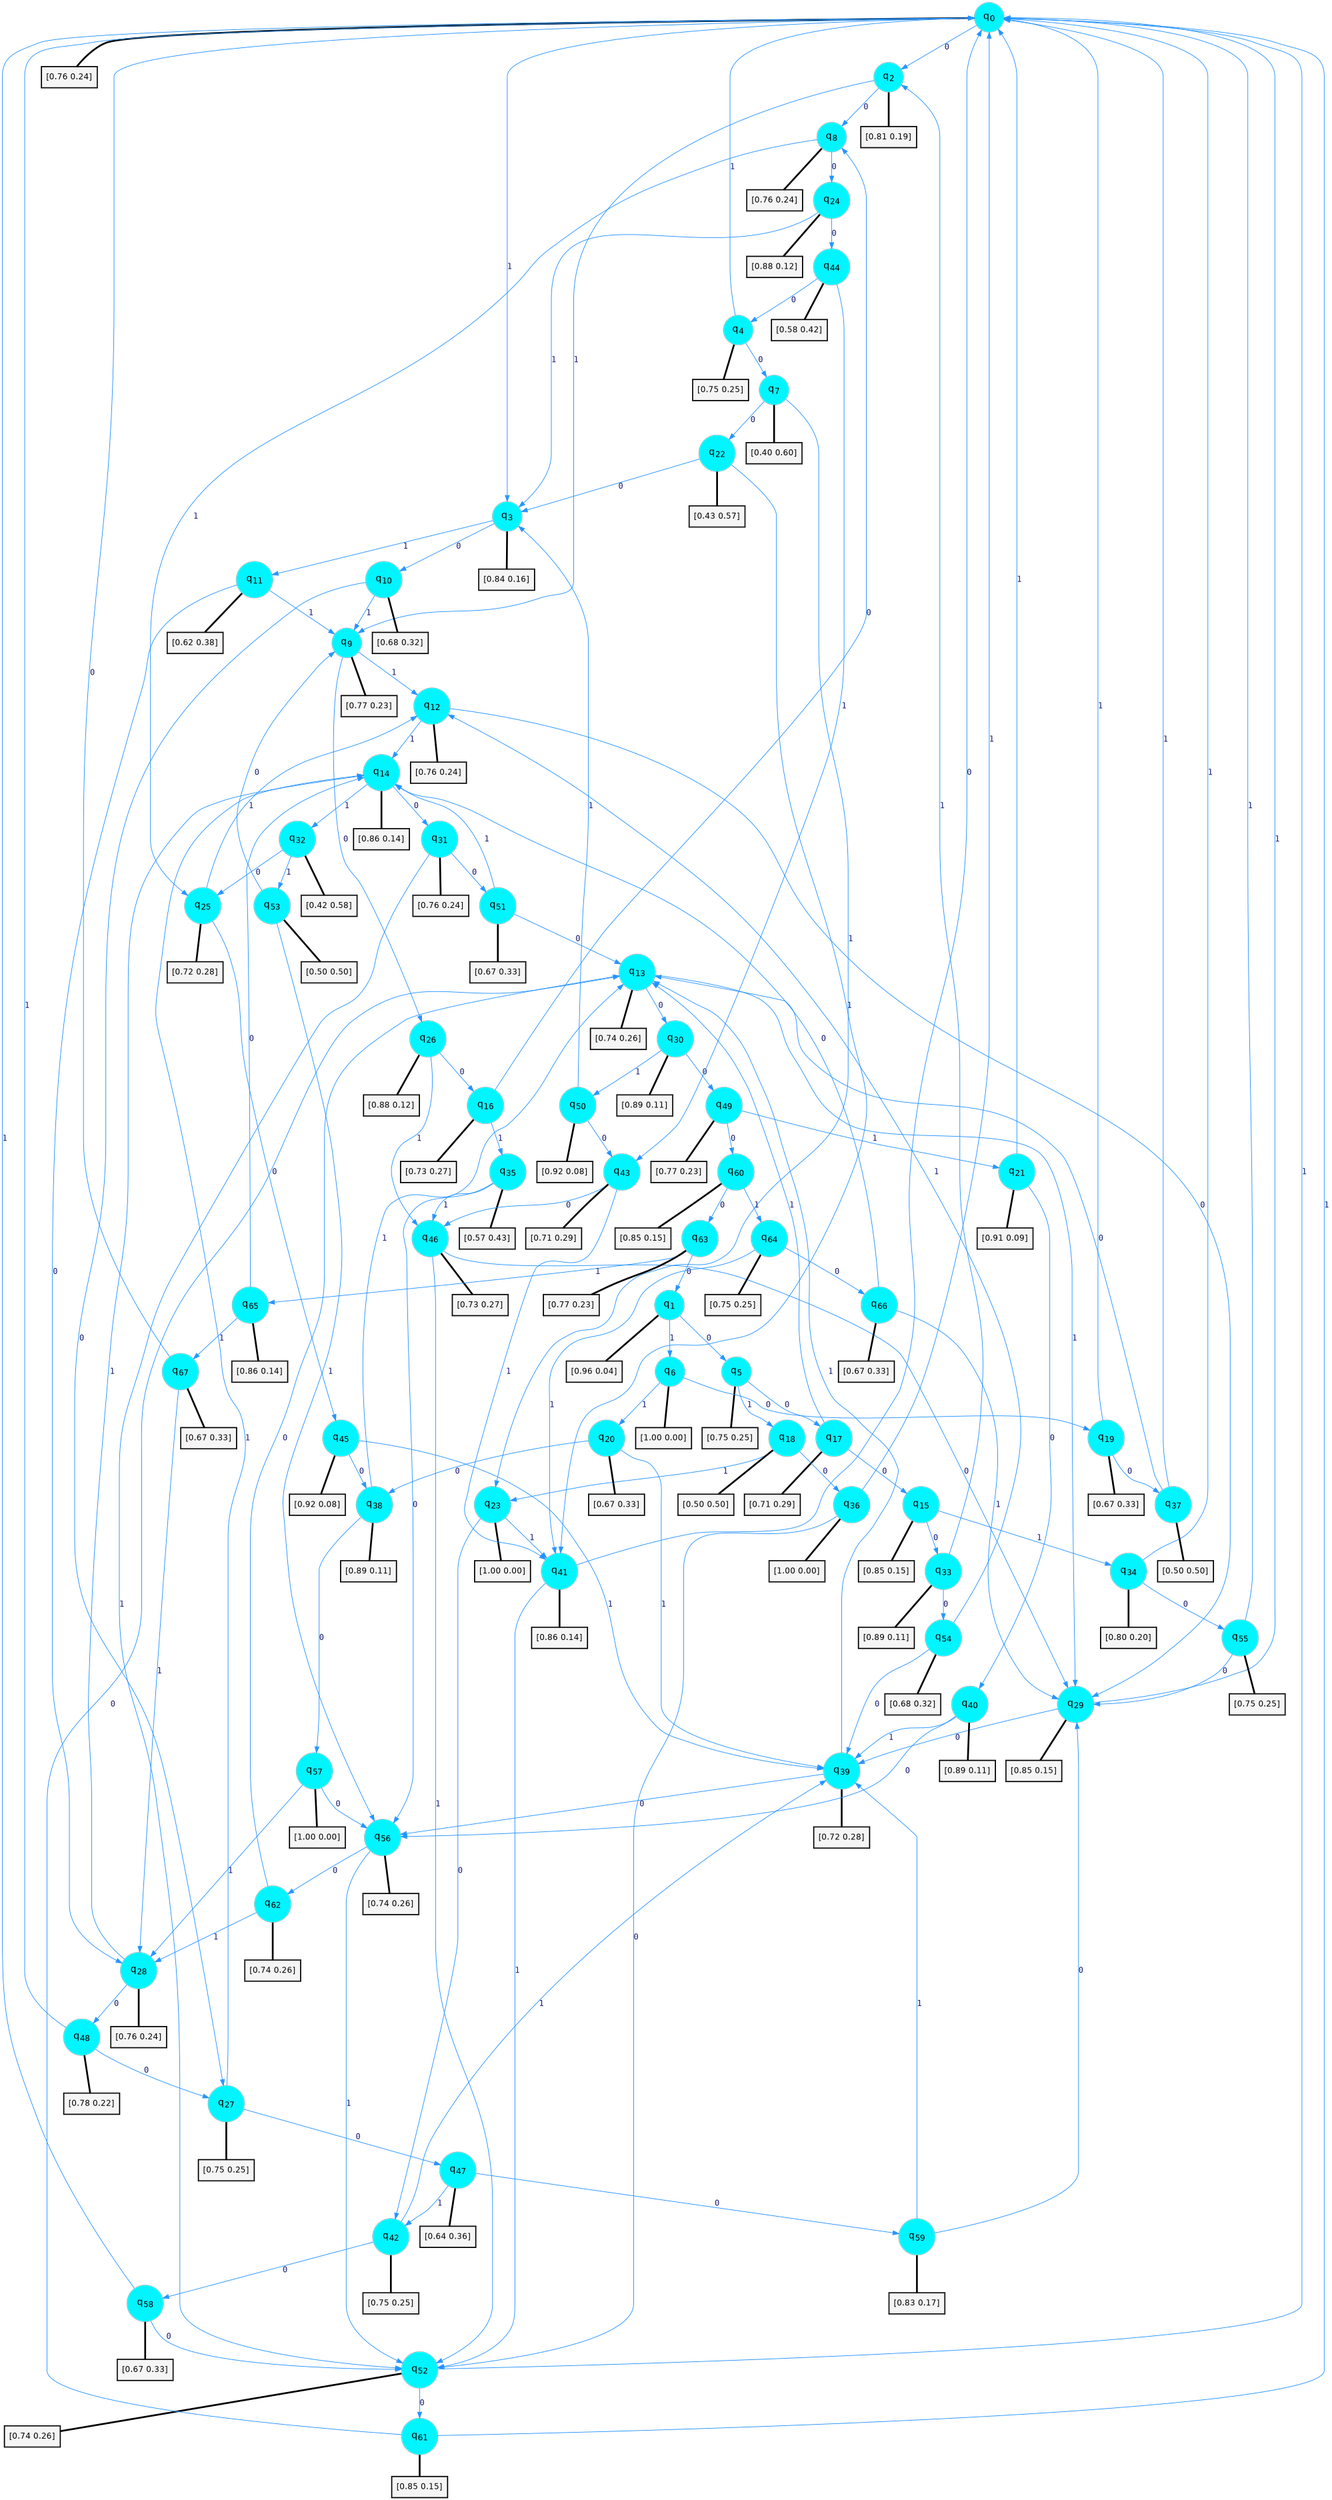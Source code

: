 digraph G {
graph [
bgcolor=transparent, dpi=300, rankdir=TD, size="40,25"];
node [
color=gray, fillcolor=turquoise1, fontcolor=black, fontname=Helvetica, fontsize=16, fontweight=bold, shape=circle, style=filled];
edge [
arrowsize=1, color=dodgerblue1, fontcolor=midnightblue, fontname=courier, fontweight=bold, penwidth=1, style=solid, weight=20];
0[label=<q<SUB>0</SUB>>];
1[label=<q<SUB>1</SUB>>];
2[label=<q<SUB>2</SUB>>];
3[label=<q<SUB>3</SUB>>];
4[label=<q<SUB>4</SUB>>];
5[label=<q<SUB>5</SUB>>];
6[label=<q<SUB>6</SUB>>];
7[label=<q<SUB>7</SUB>>];
8[label=<q<SUB>8</SUB>>];
9[label=<q<SUB>9</SUB>>];
10[label=<q<SUB>10</SUB>>];
11[label=<q<SUB>11</SUB>>];
12[label=<q<SUB>12</SUB>>];
13[label=<q<SUB>13</SUB>>];
14[label=<q<SUB>14</SUB>>];
15[label=<q<SUB>15</SUB>>];
16[label=<q<SUB>16</SUB>>];
17[label=<q<SUB>17</SUB>>];
18[label=<q<SUB>18</SUB>>];
19[label=<q<SUB>19</SUB>>];
20[label=<q<SUB>20</SUB>>];
21[label=<q<SUB>21</SUB>>];
22[label=<q<SUB>22</SUB>>];
23[label=<q<SUB>23</SUB>>];
24[label=<q<SUB>24</SUB>>];
25[label=<q<SUB>25</SUB>>];
26[label=<q<SUB>26</SUB>>];
27[label=<q<SUB>27</SUB>>];
28[label=<q<SUB>28</SUB>>];
29[label=<q<SUB>29</SUB>>];
30[label=<q<SUB>30</SUB>>];
31[label=<q<SUB>31</SUB>>];
32[label=<q<SUB>32</SUB>>];
33[label=<q<SUB>33</SUB>>];
34[label=<q<SUB>34</SUB>>];
35[label=<q<SUB>35</SUB>>];
36[label=<q<SUB>36</SUB>>];
37[label=<q<SUB>37</SUB>>];
38[label=<q<SUB>38</SUB>>];
39[label=<q<SUB>39</SUB>>];
40[label=<q<SUB>40</SUB>>];
41[label=<q<SUB>41</SUB>>];
42[label=<q<SUB>42</SUB>>];
43[label=<q<SUB>43</SUB>>];
44[label=<q<SUB>44</SUB>>];
45[label=<q<SUB>45</SUB>>];
46[label=<q<SUB>46</SUB>>];
47[label=<q<SUB>47</SUB>>];
48[label=<q<SUB>48</SUB>>];
49[label=<q<SUB>49</SUB>>];
50[label=<q<SUB>50</SUB>>];
51[label=<q<SUB>51</SUB>>];
52[label=<q<SUB>52</SUB>>];
53[label=<q<SUB>53</SUB>>];
54[label=<q<SUB>54</SUB>>];
55[label=<q<SUB>55</SUB>>];
56[label=<q<SUB>56</SUB>>];
57[label=<q<SUB>57</SUB>>];
58[label=<q<SUB>58</SUB>>];
59[label=<q<SUB>59</SUB>>];
60[label=<q<SUB>60</SUB>>];
61[label=<q<SUB>61</SUB>>];
62[label=<q<SUB>62</SUB>>];
63[label=<q<SUB>63</SUB>>];
64[label=<q<SUB>64</SUB>>];
65[label=<q<SUB>65</SUB>>];
66[label=<q<SUB>66</SUB>>];
67[label=<q<SUB>67</SUB>>];
68[label="[0.76 0.24]", shape=box,fontcolor=black, fontname=Helvetica, fontsize=14, penwidth=2, fillcolor=whitesmoke,color=black];
69[label="[0.96 0.04]", shape=box,fontcolor=black, fontname=Helvetica, fontsize=14, penwidth=2, fillcolor=whitesmoke,color=black];
70[label="[0.81 0.19]", shape=box,fontcolor=black, fontname=Helvetica, fontsize=14, penwidth=2, fillcolor=whitesmoke,color=black];
71[label="[0.84 0.16]", shape=box,fontcolor=black, fontname=Helvetica, fontsize=14, penwidth=2, fillcolor=whitesmoke,color=black];
72[label="[0.75 0.25]", shape=box,fontcolor=black, fontname=Helvetica, fontsize=14, penwidth=2, fillcolor=whitesmoke,color=black];
73[label="[0.75 0.25]", shape=box,fontcolor=black, fontname=Helvetica, fontsize=14, penwidth=2, fillcolor=whitesmoke,color=black];
74[label="[1.00 0.00]", shape=box,fontcolor=black, fontname=Helvetica, fontsize=14, penwidth=2, fillcolor=whitesmoke,color=black];
75[label="[0.40 0.60]", shape=box,fontcolor=black, fontname=Helvetica, fontsize=14, penwidth=2, fillcolor=whitesmoke,color=black];
76[label="[0.76 0.24]", shape=box,fontcolor=black, fontname=Helvetica, fontsize=14, penwidth=2, fillcolor=whitesmoke,color=black];
77[label="[0.77 0.23]", shape=box,fontcolor=black, fontname=Helvetica, fontsize=14, penwidth=2, fillcolor=whitesmoke,color=black];
78[label="[0.68 0.32]", shape=box,fontcolor=black, fontname=Helvetica, fontsize=14, penwidth=2, fillcolor=whitesmoke,color=black];
79[label="[0.62 0.38]", shape=box,fontcolor=black, fontname=Helvetica, fontsize=14, penwidth=2, fillcolor=whitesmoke,color=black];
80[label="[0.76 0.24]", shape=box,fontcolor=black, fontname=Helvetica, fontsize=14, penwidth=2, fillcolor=whitesmoke,color=black];
81[label="[0.74 0.26]", shape=box,fontcolor=black, fontname=Helvetica, fontsize=14, penwidth=2, fillcolor=whitesmoke,color=black];
82[label="[0.86 0.14]", shape=box,fontcolor=black, fontname=Helvetica, fontsize=14, penwidth=2, fillcolor=whitesmoke,color=black];
83[label="[0.85 0.15]", shape=box,fontcolor=black, fontname=Helvetica, fontsize=14, penwidth=2, fillcolor=whitesmoke,color=black];
84[label="[0.73 0.27]", shape=box,fontcolor=black, fontname=Helvetica, fontsize=14, penwidth=2, fillcolor=whitesmoke,color=black];
85[label="[0.71 0.29]", shape=box,fontcolor=black, fontname=Helvetica, fontsize=14, penwidth=2, fillcolor=whitesmoke,color=black];
86[label="[0.50 0.50]", shape=box,fontcolor=black, fontname=Helvetica, fontsize=14, penwidth=2, fillcolor=whitesmoke,color=black];
87[label="[0.67 0.33]", shape=box,fontcolor=black, fontname=Helvetica, fontsize=14, penwidth=2, fillcolor=whitesmoke,color=black];
88[label="[0.67 0.33]", shape=box,fontcolor=black, fontname=Helvetica, fontsize=14, penwidth=2, fillcolor=whitesmoke,color=black];
89[label="[0.91 0.09]", shape=box,fontcolor=black, fontname=Helvetica, fontsize=14, penwidth=2, fillcolor=whitesmoke,color=black];
90[label="[0.43 0.57]", shape=box,fontcolor=black, fontname=Helvetica, fontsize=14, penwidth=2, fillcolor=whitesmoke,color=black];
91[label="[1.00 0.00]", shape=box,fontcolor=black, fontname=Helvetica, fontsize=14, penwidth=2, fillcolor=whitesmoke,color=black];
92[label="[0.88 0.12]", shape=box,fontcolor=black, fontname=Helvetica, fontsize=14, penwidth=2, fillcolor=whitesmoke,color=black];
93[label="[0.72 0.28]", shape=box,fontcolor=black, fontname=Helvetica, fontsize=14, penwidth=2, fillcolor=whitesmoke,color=black];
94[label="[0.88 0.12]", shape=box,fontcolor=black, fontname=Helvetica, fontsize=14, penwidth=2, fillcolor=whitesmoke,color=black];
95[label="[0.75 0.25]", shape=box,fontcolor=black, fontname=Helvetica, fontsize=14, penwidth=2, fillcolor=whitesmoke,color=black];
96[label="[0.76 0.24]", shape=box,fontcolor=black, fontname=Helvetica, fontsize=14, penwidth=2, fillcolor=whitesmoke,color=black];
97[label="[0.85 0.15]", shape=box,fontcolor=black, fontname=Helvetica, fontsize=14, penwidth=2, fillcolor=whitesmoke,color=black];
98[label="[0.89 0.11]", shape=box,fontcolor=black, fontname=Helvetica, fontsize=14, penwidth=2, fillcolor=whitesmoke,color=black];
99[label="[0.76 0.24]", shape=box,fontcolor=black, fontname=Helvetica, fontsize=14, penwidth=2, fillcolor=whitesmoke,color=black];
100[label="[0.42 0.58]", shape=box,fontcolor=black, fontname=Helvetica, fontsize=14, penwidth=2, fillcolor=whitesmoke,color=black];
101[label="[0.89 0.11]", shape=box,fontcolor=black, fontname=Helvetica, fontsize=14, penwidth=2, fillcolor=whitesmoke,color=black];
102[label="[0.80 0.20]", shape=box,fontcolor=black, fontname=Helvetica, fontsize=14, penwidth=2, fillcolor=whitesmoke,color=black];
103[label="[0.57 0.43]", shape=box,fontcolor=black, fontname=Helvetica, fontsize=14, penwidth=2, fillcolor=whitesmoke,color=black];
104[label="[1.00 0.00]", shape=box,fontcolor=black, fontname=Helvetica, fontsize=14, penwidth=2, fillcolor=whitesmoke,color=black];
105[label="[0.50 0.50]", shape=box,fontcolor=black, fontname=Helvetica, fontsize=14, penwidth=2, fillcolor=whitesmoke,color=black];
106[label="[0.89 0.11]", shape=box,fontcolor=black, fontname=Helvetica, fontsize=14, penwidth=2, fillcolor=whitesmoke,color=black];
107[label="[0.72 0.28]", shape=box,fontcolor=black, fontname=Helvetica, fontsize=14, penwidth=2, fillcolor=whitesmoke,color=black];
108[label="[0.89 0.11]", shape=box,fontcolor=black, fontname=Helvetica, fontsize=14, penwidth=2, fillcolor=whitesmoke,color=black];
109[label="[0.86 0.14]", shape=box,fontcolor=black, fontname=Helvetica, fontsize=14, penwidth=2, fillcolor=whitesmoke,color=black];
110[label="[0.75 0.25]", shape=box,fontcolor=black, fontname=Helvetica, fontsize=14, penwidth=2, fillcolor=whitesmoke,color=black];
111[label="[0.71 0.29]", shape=box,fontcolor=black, fontname=Helvetica, fontsize=14, penwidth=2, fillcolor=whitesmoke,color=black];
112[label="[0.58 0.42]", shape=box,fontcolor=black, fontname=Helvetica, fontsize=14, penwidth=2, fillcolor=whitesmoke,color=black];
113[label="[0.92 0.08]", shape=box,fontcolor=black, fontname=Helvetica, fontsize=14, penwidth=2, fillcolor=whitesmoke,color=black];
114[label="[0.73 0.27]", shape=box,fontcolor=black, fontname=Helvetica, fontsize=14, penwidth=2, fillcolor=whitesmoke,color=black];
115[label="[0.64 0.36]", shape=box,fontcolor=black, fontname=Helvetica, fontsize=14, penwidth=2, fillcolor=whitesmoke,color=black];
116[label="[0.78 0.22]", shape=box,fontcolor=black, fontname=Helvetica, fontsize=14, penwidth=2, fillcolor=whitesmoke,color=black];
117[label="[0.77 0.23]", shape=box,fontcolor=black, fontname=Helvetica, fontsize=14, penwidth=2, fillcolor=whitesmoke,color=black];
118[label="[0.92 0.08]", shape=box,fontcolor=black, fontname=Helvetica, fontsize=14, penwidth=2, fillcolor=whitesmoke,color=black];
119[label="[0.67 0.33]", shape=box,fontcolor=black, fontname=Helvetica, fontsize=14, penwidth=2, fillcolor=whitesmoke,color=black];
120[label="[0.74 0.26]", shape=box,fontcolor=black, fontname=Helvetica, fontsize=14, penwidth=2, fillcolor=whitesmoke,color=black];
121[label="[0.50 0.50]", shape=box,fontcolor=black, fontname=Helvetica, fontsize=14, penwidth=2, fillcolor=whitesmoke,color=black];
122[label="[0.68 0.32]", shape=box,fontcolor=black, fontname=Helvetica, fontsize=14, penwidth=2, fillcolor=whitesmoke,color=black];
123[label="[0.75 0.25]", shape=box,fontcolor=black, fontname=Helvetica, fontsize=14, penwidth=2, fillcolor=whitesmoke,color=black];
124[label="[0.74 0.26]", shape=box,fontcolor=black, fontname=Helvetica, fontsize=14, penwidth=2, fillcolor=whitesmoke,color=black];
125[label="[1.00 0.00]", shape=box,fontcolor=black, fontname=Helvetica, fontsize=14, penwidth=2, fillcolor=whitesmoke,color=black];
126[label="[0.67 0.33]", shape=box,fontcolor=black, fontname=Helvetica, fontsize=14, penwidth=2, fillcolor=whitesmoke,color=black];
127[label="[0.83 0.17]", shape=box,fontcolor=black, fontname=Helvetica, fontsize=14, penwidth=2, fillcolor=whitesmoke,color=black];
128[label="[0.85 0.15]", shape=box,fontcolor=black, fontname=Helvetica, fontsize=14, penwidth=2, fillcolor=whitesmoke,color=black];
129[label="[0.85 0.15]", shape=box,fontcolor=black, fontname=Helvetica, fontsize=14, penwidth=2, fillcolor=whitesmoke,color=black];
130[label="[0.74 0.26]", shape=box,fontcolor=black, fontname=Helvetica, fontsize=14, penwidth=2, fillcolor=whitesmoke,color=black];
131[label="[0.77 0.23]", shape=box,fontcolor=black, fontname=Helvetica, fontsize=14, penwidth=2, fillcolor=whitesmoke,color=black];
132[label="[0.75 0.25]", shape=box,fontcolor=black, fontname=Helvetica, fontsize=14, penwidth=2, fillcolor=whitesmoke,color=black];
133[label="[0.86 0.14]", shape=box,fontcolor=black, fontname=Helvetica, fontsize=14, penwidth=2, fillcolor=whitesmoke,color=black];
134[label="[0.67 0.33]", shape=box,fontcolor=black, fontname=Helvetica, fontsize=14, penwidth=2, fillcolor=whitesmoke,color=black];
135[label="[0.67 0.33]", shape=box,fontcolor=black, fontname=Helvetica, fontsize=14, penwidth=2, fillcolor=whitesmoke,color=black];
0->2 [label=0];
0->3 [label=1];
0->68 [arrowhead=none, penwidth=3,color=black];
1->5 [label=0];
1->6 [label=1];
1->69 [arrowhead=none, penwidth=3,color=black];
2->8 [label=0];
2->9 [label=1];
2->70 [arrowhead=none, penwidth=3,color=black];
3->10 [label=0];
3->11 [label=1];
3->71 [arrowhead=none, penwidth=3,color=black];
4->7 [label=0];
4->0 [label=1];
4->72 [arrowhead=none, penwidth=3,color=black];
5->17 [label=0];
5->18 [label=1];
5->73 [arrowhead=none, penwidth=3,color=black];
6->19 [label=0];
6->20 [label=1];
6->74 [arrowhead=none, penwidth=3,color=black];
7->22 [label=0];
7->23 [label=1];
7->75 [arrowhead=none, penwidth=3,color=black];
8->24 [label=0];
8->25 [label=1];
8->76 [arrowhead=none, penwidth=3,color=black];
9->26 [label=0];
9->12 [label=1];
9->77 [arrowhead=none, penwidth=3,color=black];
10->27 [label=0];
10->9 [label=1];
10->78 [arrowhead=none, penwidth=3,color=black];
11->28 [label=0];
11->9 [label=1];
11->79 [arrowhead=none, penwidth=3,color=black];
12->29 [label=0];
12->14 [label=1];
12->80 [arrowhead=none, penwidth=3,color=black];
13->30 [label=0];
13->29 [label=1];
13->81 [arrowhead=none, penwidth=3,color=black];
14->31 [label=0];
14->32 [label=1];
14->82 [arrowhead=none, penwidth=3,color=black];
15->33 [label=0];
15->34 [label=1];
15->83 [arrowhead=none, penwidth=3,color=black];
16->8 [label=0];
16->35 [label=1];
16->84 [arrowhead=none, penwidth=3,color=black];
17->15 [label=0];
17->13 [label=1];
17->85 [arrowhead=none, penwidth=3,color=black];
18->36 [label=0];
18->23 [label=1];
18->86 [arrowhead=none, penwidth=3,color=black];
19->37 [label=0];
19->0 [label=1];
19->87 [arrowhead=none, penwidth=3,color=black];
20->38 [label=0];
20->39 [label=1];
20->88 [arrowhead=none, penwidth=3,color=black];
21->40 [label=0];
21->0 [label=1];
21->89 [arrowhead=none, penwidth=3,color=black];
22->3 [label=0];
22->41 [label=1];
22->90 [arrowhead=none, penwidth=3,color=black];
23->42 [label=0];
23->41 [label=1];
23->91 [arrowhead=none, penwidth=3,color=black];
24->44 [label=0];
24->3 [label=1];
24->92 [arrowhead=none, penwidth=3,color=black];
25->45 [label=0];
25->12 [label=1];
25->93 [arrowhead=none, penwidth=3,color=black];
26->16 [label=0];
26->46 [label=1];
26->94 [arrowhead=none, penwidth=3,color=black];
27->47 [label=0];
27->14 [label=1];
27->95 [arrowhead=none, penwidth=3,color=black];
28->48 [label=0];
28->14 [label=1];
28->96 [arrowhead=none, penwidth=3,color=black];
29->39 [label=0];
29->0 [label=1];
29->97 [arrowhead=none, penwidth=3,color=black];
30->49 [label=0];
30->50 [label=1];
30->98 [arrowhead=none, penwidth=3,color=black];
31->51 [label=0];
31->52 [label=1];
31->99 [arrowhead=none, penwidth=3,color=black];
32->25 [label=0];
32->53 [label=1];
32->100 [arrowhead=none, penwidth=3,color=black];
33->54 [label=0];
33->2 [label=1];
33->101 [arrowhead=none, penwidth=3,color=black];
34->55 [label=0];
34->0 [label=1];
34->102 [arrowhead=none, penwidth=3,color=black];
35->56 [label=0];
35->46 [label=1];
35->103 [arrowhead=none, penwidth=3,color=black];
36->52 [label=0];
36->0 [label=1];
36->104 [arrowhead=none, penwidth=3,color=black];
37->13 [label=0];
37->0 [label=1];
37->105 [arrowhead=none, penwidth=3,color=black];
38->57 [label=0];
38->13 [label=1];
38->106 [arrowhead=none, penwidth=3,color=black];
39->56 [label=0];
39->13 [label=1];
39->107 [arrowhead=none, penwidth=3,color=black];
40->56 [label=0];
40->39 [label=1];
40->108 [arrowhead=none, penwidth=3,color=black];
41->0 [label=0];
41->52 [label=1];
41->109 [arrowhead=none, penwidth=3,color=black];
42->58 [label=0];
42->39 [label=1];
42->110 [arrowhead=none, penwidth=3,color=black];
43->46 [label=0];
43->41 [label=1];
43->111 [arrowhead=none, penwidth=3,color=black];
44->4 [label=0];
44->43 [label=1];
44->112 [arrowhead=none, penwidth=3,color=black];
45->38 [label=0];
45->39 [label=1];
45->113 [arrowhead=none, penwidth=3,color=black];
46->29 [label=0];
46->52 [label=1];
46->114 [arrowhead=none, penwidth=3,color=black];
47->59 [label=0];
47->42 [label=1];
47->115 [arrowhead=none, penwidth=3,color=black];
48->27 [label=0];
48->0 [label=1];
48->116 [arrowhead=none, penwidth=3,color=black];
49->60 [label=0];
49->21 [label=1];
49->117 [arrowhead=none, penwidth=3,color=black];
50->43 [label=0];
50->3 [label=1];
50->118 [arrowhead=none, penwidth=3,color=black];
51->13 [label=0];
51->14 [label=1];
51->119 [arrowhead=none, penwidth=3,color=black];
52->61 [label=0];
52->0 [label=1];
52->120 [arrowhead=none, penwidth=3,color=black];
53->9 [label=0];
53->56 [label=1];
53->121 [arrowhead=none, penwidth=3,color=black];
54->39 [label=0];
54->12 [label=1];
54->122 [arrowhead=none, penwidth=3,color=black];
55->29 [label=0];
55->0 [label=1];
55->123 [arrowhead=none, penwidth=3,color=black];
56->62 [label=0];
56->52 [label=1];
56->124 [arrowhead=none, penwidth=3,color=black];
57->56 [label=0];
57->28 [label=1];
57->125 [arrowhead=none, penwidth=3,color=black];
58->52 [label=0];
58->0 [label=1];
58->126 [arrowhead=none, penwidth=3,color=black];
59->29 [label=0];
59->39 [label=1];
59->127 [arrowhead=none, penwidth=3,color=black];
60->63 [label=0];
60->64 [label=1];
60->128 [arrowhead=none, penwidth=3,color=black];
61->13 [label=0];
61->0 [label=1];
61->129 [arrowhead=none, penwidth=3,color=black];
62->13 [label=0];
62->28 [label=1];
62->130 [arrowhead=none, penwidth=3,color=black];
63->1 [label=0];
63->65 [label=1];
63->131 [arrowhead=none, penwidth=3,color=black];
64->66 [label=0];
64->41 [label=1];
64->132 [arrowhead=none, penwidth=3,color=black];
65->14 [label=0];
65->67 [label=1];
65->133 [arrowhead=none, penwidth=3,color=black];
66->14 [label=0];
66->29 [label=1];
66->134 [arrowhead=none, penwidth=3,color=black];
67->0 [label=0];
67->28 [label=1];
67->135 [arrowhead=none, penwidth=3,color=black];
}
